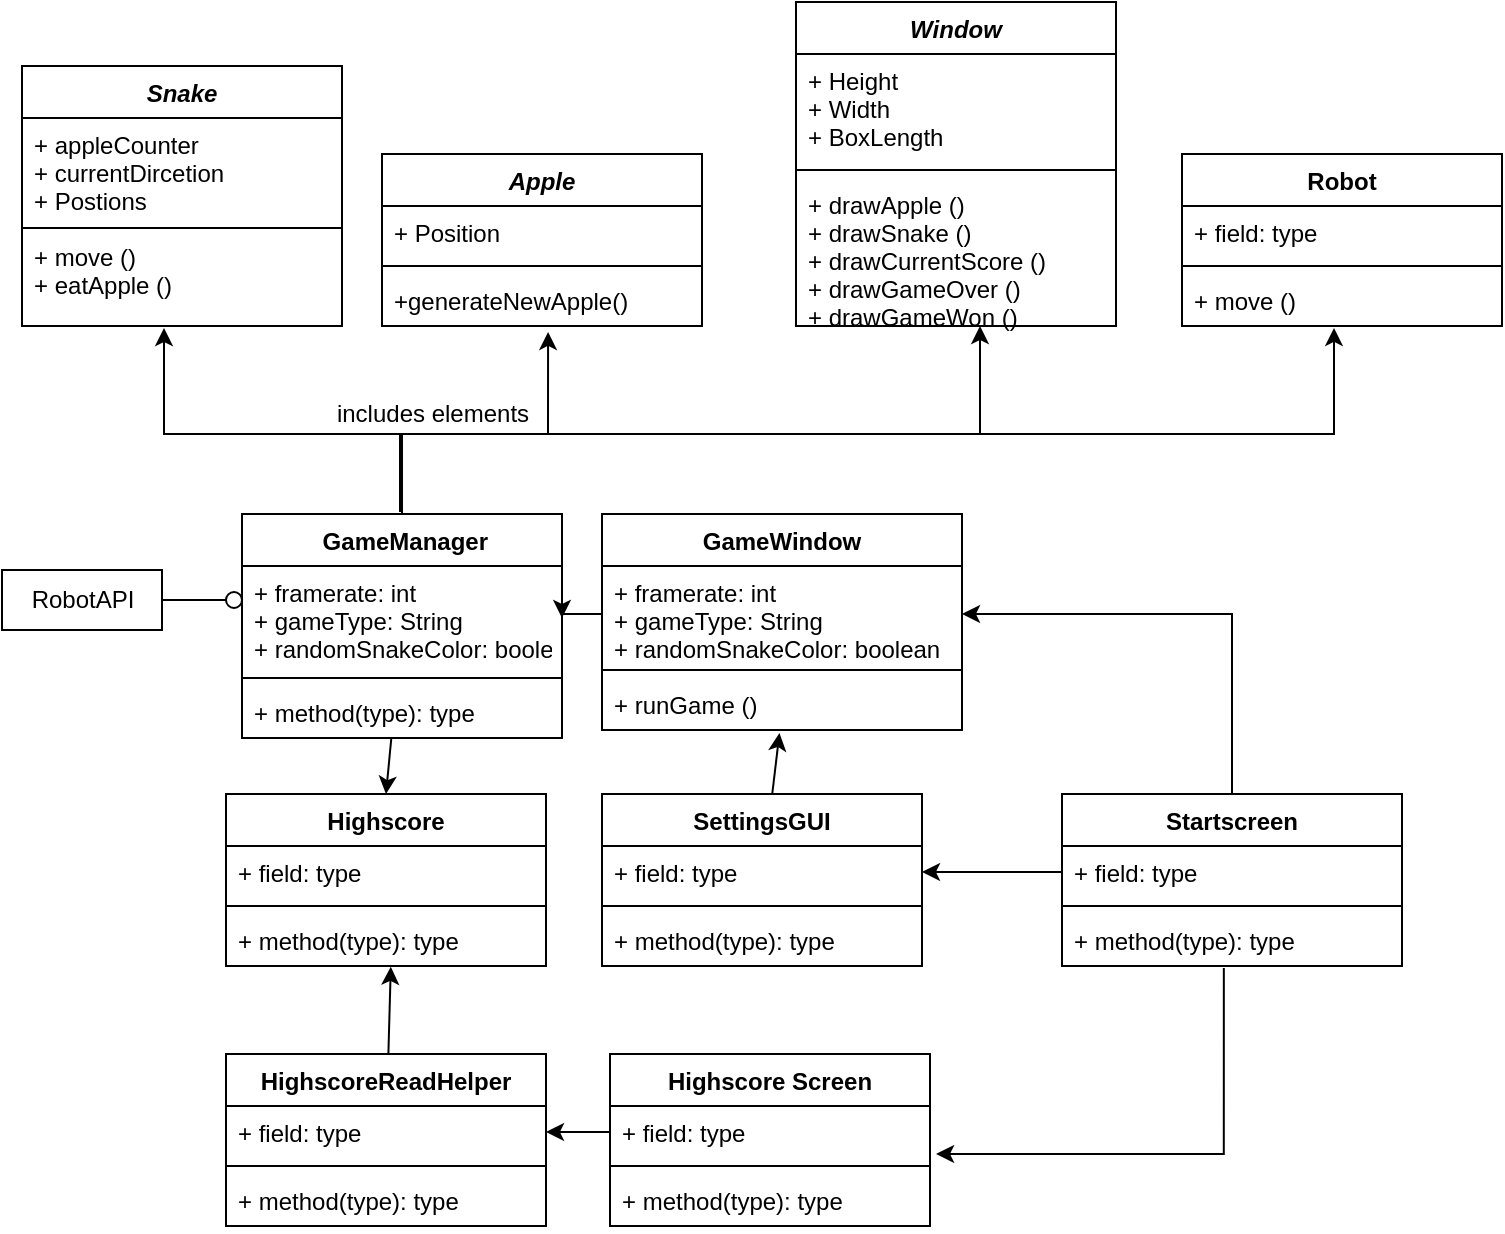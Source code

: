 <mxfile version="14.7.0" type="device"><diagram id="C5RBs43oDa-KdzZeNtuy" name="Page-1"><mxGraphModel dx="824" dy="2058" grid="1" gridSize="10" guides="1" tooltips="1" connect="1" arrows="1" fold="1" page="1" pageScale="1" pageWidth="827" pageHeight="1169" math="0" shadow="0"><root><mxCell id="WIyWlLk6GJQsqaUBKTNV-0"/><mxCell id="WIyWlLk6GJQsqaUBKTNV-1" parent="WIyWlLk6GJQsqaUBKTNV-0"/><mxCell id="D-dA1HdMU1mLdCuJFH13-21" value="Snake" style="swimlane;fontStyle=3;align=center;verticalAlign=top;childLayout=stackLayout;horizontal=1;startSize=26;horizontalStack=0;resizeParent=1;resizeParentMax=0;resizeLast=0;collapsible=1;marginBottom=0;" parent="WIyWlLk6GJQsqaUBKTNV-1" vertex="1"><mxGeometry x="120" y="16" width="160" height="130" as="geometry"/></mxCell><mxCell id="D-dA1HdMU1mLdCuJFH13-22" value="+ appleCounter&#10;+ currentDircetion&#10;+ Postions" style="text;strokeColor=none;fillColor=none;align=left;verticalAlign=top;spacingLeft=4;spacingRight=4;overflow=hidden;rotatable=0;points=[[0,0.5],[1,0.5]];portConstraint=eastwest;" parent="D-dA1HdMU1mLdCuJFH13-21" vertex="1"><mxGeometry y="26" width="160" height="54" as="geometry"/></mxCell><mxCell id="D-dA1HdMU1mLdCuJFH13-23" value="" style="line;strokeWidth=1;fillColor=none;align=left;verticalAlign=middle;spacingTop=-1;spacingLeft=3;spacingRight=3;rotatable=0;labelPosition=right;points=[];portConstraint=eastwest;" parent="D-dA1HdMU1mLdCuJFH13-21" vertex="1"><mxGeometry y="80" width="160" height="2" as="geometry"/></mxCell><mxCell id="D-dA1HdMU1mLdCuJFH13-24" value="+ move ()&#10;+ eatApple ()" style="text;strokeColor=none;fillColor=none;align=left;verticalAlign=top;spacingLeft=4;spacingRight=4;overflow=hidden;rotatable=0;points=[[0,0.5],[1,0.5]];portConstraint=eastwest;" parent="D-dA1HdMU1mLdCuJFH13-21" vertex="1"><mxGeometry y="82" width="160" height="48" as="geometry"/></mxCell><mxCell id="D-dA1HdMU1mLdCuJFH13-25" value="Apple" style="swimlane;fontStyle=3;align=center;verticalAlign=top;childLayout=stackLayout;horizontal=1;startSize=26;horizontalStack=0;resizeParent=1;resizeParentMax=0;resizeLast=0;collapsible=1;marginBottom=0;" parent="WIyWlLk6GJQsqaUBKTNV-1" vertex="1"><mxGeometry x="300" y="60" width="160" height="86" as="geometry"/></mxCell><mxCell id="D-dA1HdMU1mLdCuJFH13-26" value="+ Position" style="text;strokeColor=none;fillColor=none;align=left;verticalAlign=top;spacingLeft=4;spacingRight=4;overflow=hidden;rotatable=0;points=[[0,0.5],[1,0.5]];portConstraint=eastwest;" parent="D-dA1HdMU1mLdCuJFH13-25" vertex="1"><mxGeometry y="26" width="160" height="26" as="geometry"/></mxCell><mxCell id="D-dA1HdMU1mLdCuJFH13-27" value="" style="line;strokeWidth=1;fillColor=none;align=left;verticalAlign=middle;spacingTop=-1;spacingLeft=3;spacingRight=3;rotatable=0;labelPosition=right;points=[];portConstraint=eastwest;" parent="D-dA1HdMU1mLdCuJFH13-25" vertex="1"><mxGeometry y="52" width="160" height="8" as="geometry"/></mxCell><mxCell id="D-dA1HdMU1mLdCuJFH13-28" value="+generateNewApple()" style="text;strokeColor=none;fillColor=none;align=left;verticalAlign=top;spacingLeft=4;spacingRight=4;overflow=hidden;rotatable=0;points=[[0,0.5],[1,0.5]];portConstraint=eastwest;" parent="D-dA1HdMU1mLdCuJFH13-25" vertex="1"><mxGeometry y="60" width="160" height="26" as="geometry"/></mxCell><mxCell id="PvZC2nI2617lc8bXuOdj-1" style="edgeStyle=orthogonalEdgeStyle;rounded=0;orthogonalLoop=1;jettySize=auto;html=1;entryX=1;entryY=0.5;entryDx=0;entryDy=0;" edge="1" parent="WIyWlLk6GJQsqaUBKTNV-1" source="D-dA1HdMU1mLdCuJFH13-33" target="PvZC2nI2617lc8bXuOdj-3"><mxGeometry relative="1" as="geometry"><mxPoint x="640" y="280" as="targetPoint"/></mxGeometry></mxCell><mxCell id="D-dA1HdMU1mLdCuJFH13-33" value="Startscreen" style="swimlane;fontStyle=1;align=center;verticalAlign=top;childLayout=stackLayout;horizontal=1;startSize=26;horizontalStack=0;resizeParent=1;resizeParentMax=0;resizeLast=0;collapsible=1;marginBottom=0;" parent="WIyWlLk6GJQsqaUBKTNV-1" vertex="1"><mxGeometry x="640" y="380" width="170" height="86" as="geometry"><mxRectangle x="630" y="370" width="100" height="26" as="alternateBounds"/></mxGeometry></mxCell><mxCell id="D-dA1HdMU1mLdCuJFH13-34" value="+ field: type" style="text;strokeColor=none;fillColor=none;align=left;verticalAlign=top;spacingLeft=4;spacingRight=4;overflow=hidden;rotatable=0;points=[[0,0.5],[1,0.5]];portConstraint=eastwest;" parent="D-dA1HdMU1mLdCuJFH13-33" vertex="1"><mxGeometry y="26" width="170" height="26" as="geometry"/></mxCell><mxCell id="D-dA1HdMU1mLdCuJFH13-35" value="" style="line;strokeWidth=1;fillColor=none;align=left;verticalAlign=middle;spacingTop=-1;spacingLeft=3;spacingRight=3;rotatable=0;labelPosition=right;points=[];portConstraint=eastwest;" parent="D-dA1HdMU1mLdCuJFH13-33" vertex="1"><mxGeometry y="52" width="170" height="8" as="geometry"/></mxCell><mxCell id="D-dA1HdMU1mLdCuJFH13-36" value="+ method(type): type" style="text;strokeColor=none;fillColor=none;align=left;verticalAlign=top;spacingLeft=4;spacingRight=4;overflow=hidden;rotatable=0;points=[[0,0.5],[1,0.5]];portConstraint=eastwest;" parent="D-dA1HdMU1mLdCuJFH13-33" vertex="1"><mxGeometry y="60" width="170" height="26" as="geometry"/></mxCell><mxCell id="D-dA1HdMU1mLdCuJFH13-37" value="Robot" style="swimlane;fontStyle=1;align=center;verticalAlign=top;childLayout=stackLayout;horizontal=1;startSize=26;horizontalStack=0;resizeParent=1;resizeParentMax=0;resizeLast=0;collapsible=1;marginBottom=0;" parent="WIyWlLk6GJQsqaUBKTNV-1" vertex="1"><mxGeometry x="700" y="60" width="160" height="86" as="geometry"/></mxCell><mxCell id="D-dA1HdMU1mLdCuJFH13-38" value="+ field: type" style="text;strokeColor=none;fillColor=none;align=left;verticalAlign=top;spacingLeft=4;spacingRight=4;overflow=hidden;rotatable=0;points=[[0,0.5],[1,0.5]];portConstraint=eastwest;" parent="D-dA1HdMU1mLdCuJFH13-37" vertex="1"><mxGeometry y="26" width="160" height="26" as="geometry"/></mxCell><mxCell id="D-dA1HdMU1mLdCuJFH13-39" value="" style="line;strokeWidth=1;fillColor=none;align=left;verticalAlign=middle;spacingTop=-1;spacingLeft=3;spacingRight=3;rotatable=0;labelPosition=right;points=[];portConstraint=eastwest;" parent="D-dA1HdMU1mLdCuJFH13-37" vertex="1"><mxGeometry y="52" width="160" height="8" as="geometry"/></mxCell><mxCell id="D-dA1HdMU1mLdCuJFH13-40" value="+ move ()" style="text;strokeColor=none;fillColor=none;align=left;verticalAlign=top;spacingLeft=4;spacingRight=4;overflow=hidden;rotatable=0;points=[[0,0.5],[1,0.5]];portConstraint=eastwest;" parent="D-dA1HdMU1mLdCuJFH13-37" vertex="1"><mxGeometry y="60" width="160" height="26" as="geometry"/></mxCell><mxCell id="D-dA1HdMU1mLdCuJFH13-49" style="edgeStyle=orthogonalEdgeStyle;rounded=0;orthogonalLoop=1;jettySize=auto;html=1;exitX=0.5;exitY=0;exitDx=0;exitDy=0;entryX=0.519;entryY=1.115;entryDx=0;entryDy=0;entryPerimeter=0;" parent="WIyWlLk6GJQsqaUBKTNV-1" source="D-dA1HdMU1mLdCuJFH13-41" target="D-dA1HdMU1mLdCuJFH13-28" edge="1"><mxGeometry relative="1" as="geometry"><Array as="points"><mxPoint x="310" y="200"/><mxPoint x="383" y="200"/></Array></mxGeometry></mxCell><mxCell id="D-dA1HdMU1mLdCuJFH13-53" style="edgeStyle=orthogonalEdgeStyle;rounded=0;orthogonalLoop=1;jettySize=auto;html=1;exitX=0.5;exitY=0;exitDx=0;exitDy=0;" parent="WIyWlLk6GJQsqaUBKTNV-1" edge="1"><mxGeometry relative="1" as="geometry"><mxPoint x="309" y="239" as="sourcePoint"/><mxPoint x="191" y="147" as="targetPoint"/><Array as="points"><mxPoint x="309" y="200"/><mxPoint x="191" y="200"/></Array></mxGeometry></mxCell><mxCell id="D-dA1HdMU1mLdCuJFH13-76" style="edgeStyle=orthogonalEdgeStyle;rounded=0;orthogonalLoop=1;jettySize=auto;html=1;exitX=0.5;exitY=0;exitDx=0;exitDy=0;entryX=0.575;entryY=1;entryDx=0;entryDy=0;entryPerimeter=0;" parent="WIyWlLk6GJQsqaUBKTNV-1" source="D-dA1HdMU1mLdCuJFH13-41" target="D-dA1HdMU1mLdCuJFH13-75" edge="1"><mxGeometry relative="1" as="geometry"><Array as="points"><mxPoint x="310" y="200"/><mxPoint x="599" y="200"/></Array></mxGeometry></mxCell><mxCell id="PvZC2nI2617lc8bXuOdj-17" style="rounded=0;orthogonalLoop=1;jettySize=auto;html=1;entryX=0.5;entryY=0;entryDx=0;entryDy=0;" edge="1" parent="WIyWlLk6GJQsqaUBKTNV-1" source="D-dA1HdMU1mLdCuJFH13-41" target="PvZC2nI2617lc8bXuOdj-22"><mxGeometry relative="1" as="geometry"><mxPoint x="310" y="370" as="targetPoint"/></mxGeometry></mxCell><mxCell id="D-dA1HdMU1mLdCuJFH13-41" value=" GameManager" style="swimlane;fontStyle=1;align=center;verticalAlign=top;childLayout=stackLayout;horizontal=1;startSize=26;horizontalStack=0;resizeParent=1;resizeParentMax=0;resizeLast=0;collapsible=1;marginBottom=0;" parent="WIyWlLk6GJQsqaUBKTNV-1" vertex="1"><mxGeometry x="230" y="240" width="160" height="112" as="geometry"/></mxCell><mxCell id="D-dA1HdMU1mLdCuJFH13-42" value="+ framerate: int&#10;+ gameType: String&#10;+ randomSnakeColor: boolean" style="text;strokeColor=none;fillColor=none;align=left;verticalAlign=top;spacingLeft=4;spacingRight=4;overflow=hidden;rotatable=0;points=[[0,0.5],[1,0.5]];portConstraint=eastwest;" parent="D-dA1HdMU1mLdCuJFH13-41" vertex="1"><mxGeometry y="26" width="160" height="52" as="geometry"/></mxCell><mxCell id="D-dA1HdMU1mLdCuJFH13-43" value="" style="line;strokeWidth=1;fillColor=none;align=left;verticalAlign=middle;spacingTop=-1;spacingLeft=3;spacingRight=3;rotatable=0;labelPosition=right;points=[];portConstraint=eastwest;" parent="D-dA1HdMU1mLdCuJFH13-41" vertex="1"><mxGeometry y="78" width="160" height="8" as="geometry"/></mxCell><mxCell id="D-dA1HdMU1mLdCuJFH13-44" value="+ method(type): type" style="text;strokeColor=none;fillColor=none;align=left;verticalAlign=top;spacingLeft=4;spacingRight=4;overflow=hidden;rotatable=0;points=[[0,0.5],[1,0.5]];portConstraint=eastwest;" parent="D-dA1HdMU1mLdCuJFH13-41" vertex="1"><mxGeometry y="86" width="160" height="26" as="geometry"/></mxCell><mxCell id="D-dA1HdMU1mLdCuJFH13-45" value="Highscore Screen" style="swimlane;fontStyle=1;align=center;verticalAlign=top;childLayout=stackLayout;horizontal=1;startSize=26;horizontalStack=0;resizeParent=1;resizeParentMax=0;resizeLast=0;collapsible=1;marginBottom=0;" parent="WIyWlLk6GJQsqaUBKTNV-1" vertex="1"><mxGeometry x="414" y="510" width="160" height="86" as="geometry"/></mxCell><mxCell id="D-dA1HdMU1mLdCuJFH13-46" value="+ field: type" style="text;strokeColor=none;fillColor=none;align=left;verticalAlign=top;spacingLeft=4;spacingRight=4;overflow=hidden;rotatable=0;points=[[0,0.5],[1,0.5]];portConstraint=eastwest;" parent="D-dA1HdMU1mLdCuJFH13-45" vertex="1"><mxGeometry y="26" width="160" height="26" as="geometry"/></mxCell><mxCell id="D-dA1HdMU1mLdCuJFH13-47" value="" style="line;strokeWidth=1;fillColor=none;align=left;verticalAlign=middle;spacingTop=-1;spacingLeft=3;spacingRight=3;rotatable=0;labelPosition=right;points=[];portConstraint=eastwest;" parent="D-dA1HdMU1mLdCuJFH13-45" vertex="1"><mxGeometry y="52" width="160" height="8" as="geometry"/></mxCell><mxCell id="D-dA1HdMU1mLdCuJFH13-48" value="+ method(type): type" style="text;strokeColor=none;fillColor=none;align=left;verticalAlign=top;spacingLeft=4;spacingRight=4;overflow=hidden;rotatable=0;points=[[0,0.5],[1,0.5]];portConstraint=eastwest;" parent="D-dA1HdMU1mLdCuJFH13-45" vertex="1"><mxGeometry y="60" width="160" height="26" as="geometry"/></mxCell><mxCell id="D-dA1HdMU1mLdCuJFH13-58" style="edgeStyle=orthogonalEdgeStyle;rounded=0;orthogonalLoop=1;jettySize=auto;html=1;exitX=0.476;exitY=1.038;exitDx=0;exitDy=0;entryX=1.019;entryY=0.923;entryDx=0;entryDy=0;entryPerimeter=0;exitPerimeter=0;" parent="WIyWlLk6GJQsqaUBKTNV-1" source="D-dA1HdMU1mLdCuJFH13-36" target="D-dA1HdMU1mLdCuJFH13-46" edge="1"><mxGeometry relative="1" as="geometry"/></mxCell><mxCell id="D-dA1HdMU1mLdCuJFH13-71" value="includes elements" style="text;html=1;align=center;verticalAlign=middle;resizable=0;points=[];autosize=1;" parent="WIyWlLk6GJQsqaUBKTNV-1" vertex="1"><mxGeometry x="270" y="180" width="110" height="20" as="geometry"/></mxCell><mxCell id="D-dA1HdMU1mLdCuJFH13-72" value="Window" style="swimlane;fontStyle=3;align=center;verticalAlign=top;childLayout=stackLayout;horizontal=1;startSize=26;horizontalStack=0;resizeParent=1;resizeParentMax=0;resizeLast=0;collapsible=1;marginBottom=0;" parent="WIyWlLk6GJQsqaUBKTNV-1" vertex="1"><mxGeometry x="507" y="-16" width="160" height="162" as="geometry"/></mxCell><mxCell id="D-dA1HdMU1mLdCuJFH13-73" value="+ Height&#10;+ Width&#10;+ BoxLength" style="text;strokeColor=none;fillColor=none;align=left;verticalAlign=top;spacingLeft=4;spacingRight=4;overflow=hidden;rotatable=0;points=[[0,0.5],[1,0.5]];portConstraint=eastwest;" parent="D-dA1HdMU1mLdCuJFH13-72" vertex="1"><mxGeometry y="26" width="160" height="54" as="geometry"/></mxCell><mxCell id="D-dA1HdMU1mLdCuJFH13-74" value="" style="line;strokeWidth=1;fillColor=none;align=left;verticalAlign=middle;spacingTop=-1;spacingLeft=3;spacingRight=3;rotatable=0;labelPosition=right;points=[];portConstraint=eastwest;" parent="D-dA1HdMU1mLdCuJFH13-72" vertex="1"><mxGeometry y="80" width="160" height="8" as="geometry"/></mxCell><mxCell id="D-dA1HdMU1mLdCuJFH13-75" value="+ drawApple ()&#10;+ drawSnake ()&#10;+ drawCurrentScore ()&#10;+ drawGameOver ()&#10;+ drawGameWon ()" style="text;strokeColor=none;fillColor=none;align=left;verticalAlign=top;spacingLeft=4;spacingRight=4;overflow=hidden;rotatable=0;points=[[0,0.5],[1,0.5]];portConstraint=eastwest;" parent="D-dA1HdMU1mLdCuJFH13-72" vertex="1"><mxGeometry y="88" width="160" height="74" as="geometry"/></mxCell><mxCell id="PvZC2nI2617lc8bXuOdj-0" style="edgeStyle=orthogonalEdgeStyle;rounded=0;orthogonalLoop=1;jettySize=auto;html=1;entryX=0.475;entryY=1.038;entryDx=0;entryDy=0;entryPerimeter=0;" edge="1" parent="WIyWlLk6GJQsqaUBKTNV-1" target="D-dA1HdMU1mLdCuJFH13-40"><mxGeometry relative="1" as="geometry"><mxPoint x="310" y="240" as="sourcePoint"/><Array as="points"><mxPoint x="310" y="200"/><mxPoint x="776" y="200"/></Array></mxGeometry></mxCell><mxCell id="PvZC2nI2617lc8bXuOdj-2" value="GameWindow" style="swimlane;fontStyle=1;align=center;verticalAlign=top;childLayout=stackLayout;horizontal=1;startSize=26;horizontalStack=0;resizeParent=1;resizeParentMax=0;resizeLast=0;collapsible=1;marginBottom=0;" vertex="1" parent="WIyWlLk6GJQsqaUBKTNV-1"><mxGeometry x="410" y="240" width="180" height="108" as="geometry"/></mxCell><mxCell id="PvZC2nI2617lc8bXuOdj-3" value="+ framerate: int&#10;+ gameType: String&#10;+ randomSnakeColor: boolean" style="text;strokeColor=none;fillColor=none;align=left;verticalAlign=top;spacingLeft=4;spacingRight=4;overflow=hidden;rotatable=0;points=[[0,0.5],[1,0.5]];portConstraint=eastwest;" vertex="1" parent="PvZC2nI2617lc8bXuOdj-2"><mxGeometry y="26" width="180" height="48" as="geometry"/></mxCell><mxCell id="PvZC2nI2617lc8bXuOdj-4" value="" style="line;strokeWidth=1;fillColor=none;align=left;verticalAlign=middle;spacingTop=-1;spacingLeft=3;spacingRight=3;rotatable=0;labelPosition=right;points=[];portConstraint=eastwest;" vertex="1" parent="PvZC2nI2617lc8bXuOdj-2"><mxGeometry y="74" width="180" height="8" as="geometry"/></mxCell><mxCell id="PvZC2nI2617lc8bXuOdj-5" value="+ runGame ()" style="text;strokeColor=none;fillColor=none;align=left;verticalAlign=top;spacingLeft=4;spacingRight=4;overflow=hidden;rotatable=0;points=[[0,0.5],[1,0.5]];portConstraint=eastwest;" vertex="1" parent="PvZC2nI2617lc8bXuOdj-2"><mxGeometry y="82" width="180" height="26" as="geometry"/></mxCell><mxCell id="PvZC2nI2617lc8bXuOdj-6" style="edgeStyle=orthogonalEdgeStyle;rounded=0;orthogonalLoop=1;jettySize=auto;html=1;exitX=0;exitY=0.5;exitDx=0;exitDy=0;entryX=1;entryY=0.5;entryDx=0;entryDy=0;" edge="1" parent="WIyWlLk6GJQsqaUBKTNV-1" source="PvZC2nI2617lc8bXuOdj-3" target="D-dA1HdMU1mLdCuJFH13-42"><mxGeometry relative="1" as="geometry"/></mxCell><mxCell id="PvZC2nI2617lc8bXuOdj-21" style="edgeStyle=none;rounded=0;orthogonalLoop=1;jettySize=auto;html=1;entryX=0.493;entryY=1.059;entryDx=0;entryDy=0;entryPerimeter=0;" edge="1" parent="WIyWlLk6GJQsqaUBKTNV-1" source="PvZC2nI2617lc8bXuOdj-7" target="PvZC2nI2617lc8bXuOdj-5"><mxGeometry relative="1" as="geometry"/></mxCell><mxCell id="PvZC2nI2617lc8bXuOdj-7" value="SettingsGUI" style="swimlane;fontStyle=1;align=center;verticalAlign=top;childLayout=stackLayout;horizontal=1;startSize=26;horizontalStack=0;resizeParent=1;resizeParentMax=0;resizeLast=0;collapsible=1;marginBottom=0;" vertex="1" parent="WIyWlLk6GJQsqaUBKTNV-1"><mxGeometry x="410" y="380" width="160" height="86" as="geometry"/></mxCell><mxCell id="PvZC2nI2617lc8bXuOdj-8" value="+ field: type" style="text;strokeColor=none;fillColor=none;align=left;verticalAlign=top;spacingLeft=4;spacingRight=4;overflow=hidden;rotatable=0;points=[[0,0.5],[1,0.5]];portConstraint=eastwest;" vertex="1" parent="PvZC2nI2617lc8bXuOdj-7"><mxGeometry y="26" width="160" height="26" as="geometry"/></mxCell><mxCell id="PvZC2nI2617lc8bXuOdj-9" value="" style="line;strokeWidth=1;fillColor=none;align=left;verticalAlign=middle;spacingTop=-1;spacingLeft=3;spacingRight=3;rotatable=0;labelPosition=right;points=[];portConstraint=eastwest;" vertex="1" parent="PvZC2nI2617lc8bXuOdj-7"><mxGeometry y="52" width="160" height="8" as="geometry"/></mxCell><mxCell id="PvZC2nI2617lc8bXuOdj-10" value="+ method(type): type" style="text;strokeColor=none;fillColor=none;align=left;verticalAlign=top;spacingLeft=4;spacingRight=4;overflow=hidden;rotatable=0;points=[[0,0.5],[1,0.5]];portConstraint=eastwest;" vertex="1" parent="PvZC2nI2617lc8bXuOdj-7"><mxGeometry y="60" width="160" height="26" as="geometry"/></mxCell><mxCell id="PvZC2nI2617lc8bXuOdj-11" style="edgeStyle=orthogonalEdgeStyle;rounded=0;orthogonalLoop=1;jettySize=auto;html=1;entryX=1;entryY=0.5;entryDx=0;entryDy=0;" edge="1" parent="WIyWlLk6GJQsqaUBKTNV-1" source="D-dA1HdMU1mLdCuJFH13-34" target="PvZC2nI2617lc8bXuOdj-8"><mxGeometry relative="1" as="geometry"/></mxCell><mxCell id="PvZC2nI2617lc8bXuOdj-30" style="edgeStyle=none;rounded=0;orthogonalLoop=1;jettySize=auto;html=1;entryX=0.515;entryY=1.015;entryDx=0;entryDy=0;entryPerimeter=0;" edge="1" parent="WIyWlLk6GJQsqaUBKTNV-1" source="PvZC2nI2617lc8bXuOdj-12" target="PvZC2nI2617lc8bXuOdj-25"><mxGeometry relative="1" as="geometry"/></mxCell><mxCell id="PvZC2nI2617lc8bXuOdj-12" value="HighscoreReadHelper" style="swimlane;fontStyle=1;align=center;verticalAlign=top;childLayout=stackLayout;horizontal=1;startSize=26;horizontalStack=0;resizeParent=1;resizeParentMax=0;resizeLast=0;collapsible=1;marginBottom=0;" vertex="1" parent="WIyWlLk6GJQsqaUBKTNV-1"><mxGeometry x="222" y="510" width="160" height="86" as="geometry"/></mxCell><mxCell id="PvZC2nI2617lc8bXuOdj-13" value="+ field: type" style="text;strokeColor=none;fillColor=none;align=left;verticalAlign=top;spacingLeft=4;spacingRight=4;overflow=hidden;rotatable=0;points=[[0,0.5],[1,0.5]];portConstraint=eastwest;" vertex="1" parent="PvZC2nI2617lc8bXuOdj-12"><mxGeometry y="26" width="160" height="26" as="geometry"/></mxCell><mxCell id="PvZC2nI2617lc8bXuOdj-14" value="" style="line;strokeWidth=1;fillColor=none;align=left;verticalAlign=middle;spacingTop=-1;spacingLeft=3;spacingRight=3;rotatable=0;labelPosition=right;points=[];portConstraint=eastwest;" vertex="1" parent="PvZC2nI2617lc8bXuOdj-12"><mxGeometry y="52" width="160" height="8" as="geometry"/></mxCell><mxCell id="PvZC2nI2617lc8bXuOdj-15" value="+ method(type): type" style="text;strokeColor=none;fillColor=none;align=left;verticalAlign=top;spacingLeft=4;spacingRight=4;overflow=hidden;rotatable=0;points=[[0,0.5],[1,0.5]];portConstraint=eastwest;" vertex="1" parent="PvZC2nI2617lc8bXuOdj-12"><mxGeometry y="60" width="160" height="26" as="geometry"/></mxCell><mxCell id="PvZC2nI2617lc8bXuOdj-16" style="edgeStyle=orthogonalEdgeStyle;rounded=0;orthogonalLoop=1;jettySize=auto;html=1;entryX=1;entryY=0.5;entryDx=0;entryDy=0;" edge="1" parent="WIyWlLk6GJQsqaUBKTNV-1" source="D-dA1HdMU1mLdCuJFH13-46" target="PvZC2nI2617lc8bXuOdj-13"><mxGeometry relative="1" as="geometry"/></mxCell><mxCell id="PvZC2nI2617lc8bXuOdj-18" value="RobotAPI" style="html=1;rounded=0;" vertex="1" parent="WIyWlLk6GJQsqaUBKTNV-1"><mxGeometry x="110" y="268" width="80" height="30" as="geometry"/></mxCell><mxCell id="PvZC2nI2617lc8bXuOdj-19" value="" style="endArrow=none;html=1;rounded=0;align=center;verticalAlign=top;endFill=0;labelBackgroundColor=none;endSize=2;" edge="1" source="PvZC2nI2617lc8bXuOdj-18" target="PvZC2nI2617lc8bXuOdj-20" parent="WIyWlLk6GJQsqaUBKTNV-1"><mxGeometry relative="1" as="geometry"/></mxCell><mxCell id="PvZC2nI2617lc8bXuOdj-20" value="" style="ellipse;html=1;fontSize=11;align=center;fillColor=none;points=[];aspect=fixed;resizable=0;verticalAlign=bottom;labelPosition=center;verticalLabelPosition=top;flipH=1;" vertex="1" parent="WIyWlLk6GJQsqaUBKTNV-1"><mxGeometry x="222" y="279" width="8" height="8" as="geometry"/></mxCell><mxCell id="PvZC2nI2617lc8bXuOdj-22" value="Highscore" style="swimlane;fontStyle=1;align=center;verticalAlign=top;childLayout=stackLayout;horizontal=1;startSize=26;horizontalStack=0;resizeParent=1;resizeParentMax=0;resizeLast=0;collapsible=1;marginBottom=0;" vertex="1" parent="WIyWlLk6GJQsqaUBKTNV-1"><mxGeometry x="222" y="380" width="160" height="86" as="geometry"/></mxCell><mxCell id="PvZC2nI2617lc8bXuOdj-23" value="+ field: type" style="text;strokeColor=none;fillColor=none;align=left;verticalAlign=top;spacingLeft=4;spacingRight=4;overflow=hidden;rotatable=0;points=[[0,0.5],[1,0.5]];portConstraint=eastwest;" vertex="1" parent="PvZC2nI2617lc8bXuOdj-22"><mxGeometry y="26" width="160" height="26" as="geometry"/></mxCell><mxCell id="PvZC2nI2617lc8bXuOdj-24" value="" style="line;strokeWidth=1;fillColor=none;align=left;verticalAlign=middle;spacingTop=-1;spacingLeft=3;spacingRight=3;rotatable=0;labelPosition=right;points=[];portConstraint=eastwest;" vertex="1" parent="PvZC2nI2617lc8bXuOdj-22"><mxGeometry y="52" width="160" height="8" as="geometry"/></mxCell><mxCell id="PvZC2nI2617lc8bXuOdj-25" value="+ method(type): type" style="text;strokeColor=none;fillColor=none;align=left;verticalAlign=top;spacingLeft=4;spacingRight=4;overflow=hidden;rotatable=0;points=[[0,0.5],[1,0.5]];portConstraint=eastwest;" vertex="1" parent="PvZC2nI2617lc8bXuOdj-22"><mxGeometry y="60" width="160" height="26" as="geometry"/></mxCell></root></mxGraphModel></diagram></mxfile>